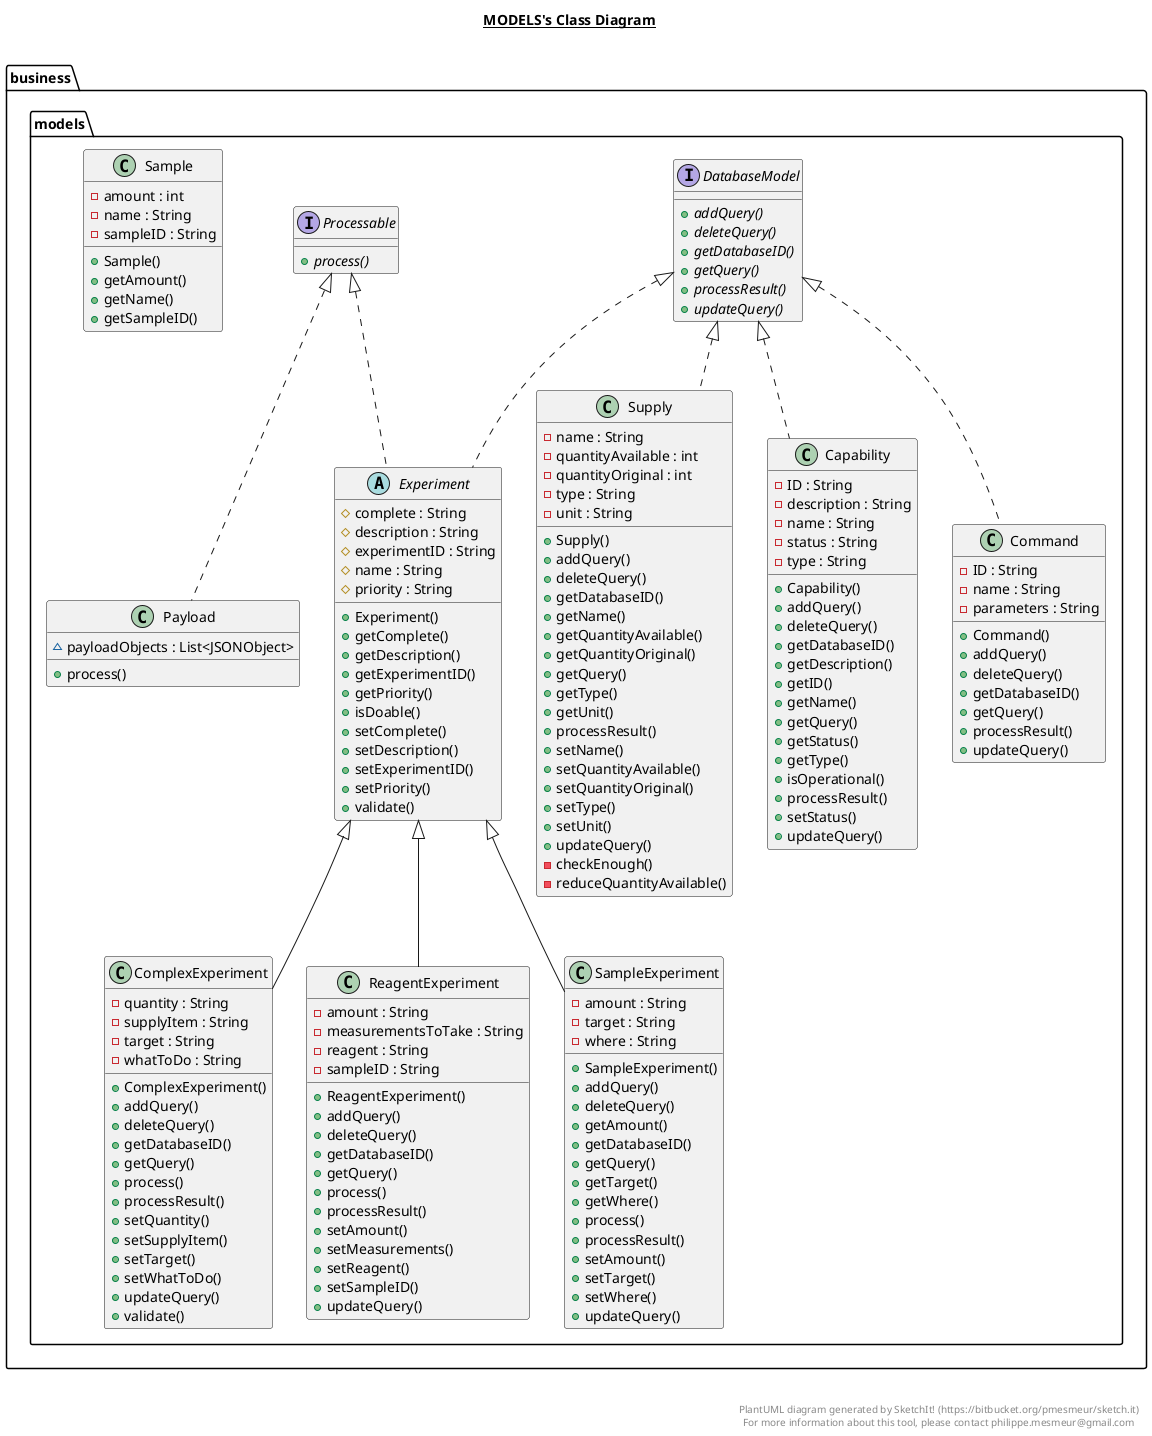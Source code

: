@startuml

title __MODELS's Class Diagram__\n

  namespace business {
    namespace models {
      class business.models.Capability {
          - ID : String
          - description : String
          - name : String
          - status : String
          - type : String
          + Capability()
          + addQuery()
          + deleteQuery()
          + getDatabaseID()
          + getDescription()
          + getID()
          + getName()
          + getQuery()
          + getStatus()
          + getType()
          + isOperational()
          + processResult()
          + setStatus()
          + updateQuery()
      }
    }
  }
  

  namespace business {
    namespace models {
      class business.models.Command {
          - ID : String
          - name : String
          - parameters : String
          + Command()
          + addQuery()
          + deleteQuery()
          + getDatabaseID()
          + getQuery()
          + processResult()
          + updateQuery()
      }
    }
  }
  

  namespace business {
    namespace models {
      class business.models.ComplexExperiment {
          - quantity : String
          - supplyItem : String
          - target : String
          - whatToDo : String
          + ComplexExperiment()
          + addQuery()
          + deleteQuery()
          + getDatabaseID()
          + getQuery()
          + process()
          + processResult()
          + setQuantity()
          + setSupplyItem()
          + setTarget()
          + setWhatToDo()
          + updateQuery()
          + validate()
      }
    }
  }
  

  namespace business {
    namespace models {
      interface business.models.DatabaseModel {
          {abstract} + addQuery()
          {abstract} + deleteQuery()
          {abstract} + getDatabaseID()
          {abstract} + getQuery()
          {abstract} + processResult()
          {abstract} + updateQuery()
      }
    }
  }
  

  namespace business {
    namespace models {
      abstract class business.models.Experiment {
          # complete : String
          # description : String
          # experimentID : String
          # name : String
          # priority : String
          + Experiment()
          + getComplete()
          + getDescription()
          + getExperimentID()
          + getPriority()
          + isDoable()
          + setComplete()
          + setDescription()
          + setExperimentID()
          + setPriority()
          + validate()
      }
    }
  }
  

  namespace business {
    namespace models {
      class business.models.Payload {
          ~ payloadObjects : List<JSONObject>
          + process()
      }
    }
  }
  

  namespace business {
    namespace models {
      interface business.models.Processable {
          {abstract} + process()
      }
    }
  }
  

  namespace business {
    namespace models {
      class business.models.ReagentExperiment {
          - amount : String
          - measurementsToTake : String
          - reagent : String
          - sampleID : String
          + ReagentExperiment()
          + addQuery()
          + deleteQuery()
          + getDatabaseID()
          + getQuery()
          + process()
          + processResult()
          + setAmount()
          + setMeasurements()
          + setReagent()
          + setSampleID()
          + updateQuery()
      }
    }
  }
  

  namespace business {
    namespace models {
      class business.models.Sample {
          - amount : int
          - name : String
          - sampleID : String
          + Sample()
          + getAmount()
          + getName()
          + getSampleID()
      }
    }
  }
  

  namespace business {
    namespace models {
      class business.models.SampleExperiment {
          - amount : String
          - target : String
          - where : String
          + SampleExperiment()
          + addQuery()
          + deleteQuery()
          + getAmount()
          + getDatabaseID()
          + getQuery()
          + getTarget()
          + getWhere()
          + process()
          + processResult()
          + setAmount()
          + setTarget()
          + setWhere()
          + updateQuery()
      }
    }
  }
  

  namespace business {
    namespace models {
      class business.models.Supply {
          - name : String
          - quantityAvailable : int
          - quantityOriginal : int
          - type : String
          - unit : String
          + Supply()
          + addQuery()
          + deleteQuery()
          + getDatabaseID()
          + getName()
          + getQuantityAvailable()
          + getQuantityOriginal()
          + getQuery()
          + getType()
          + getUnit()
          + processResult()
          + setName()
          + setQuantityAvailable()
          + setQuantityOriginal()
          + setType()
          + setUnit()
          + updateQuery()
          - checkEnough()
          - reduceQuantityAvailable()
      }
    }
  }
  

  business.models.Capability .up.|> business.models.DatabaseModel
  business.models.Command .up.|> business.models.DatabaseModel
  business.models.ComplexExperiment -up-|> business.models.Experiment
  business.models.Experiment .up.|> business.models.DatabaseModel
  business.models.Experiment .up.|> business.models.Processable
  business.models.Payload .up.|> business.models.Processable
  business.models.ReagentExperiment -up-|> business.models.Experiment
  business.models.SampleExperiment -up-|> business.models.Experiment
  business.models.Supply .up.|> business.models.DatabaseModel


right footer


PlantUML diagram generated by SketchIt! (https://bitbucket.org/pmesmeur/sketch.it)
For more information about this tool, please contact philippe.mesmeur@gmail.com
endfooter

@enduml
